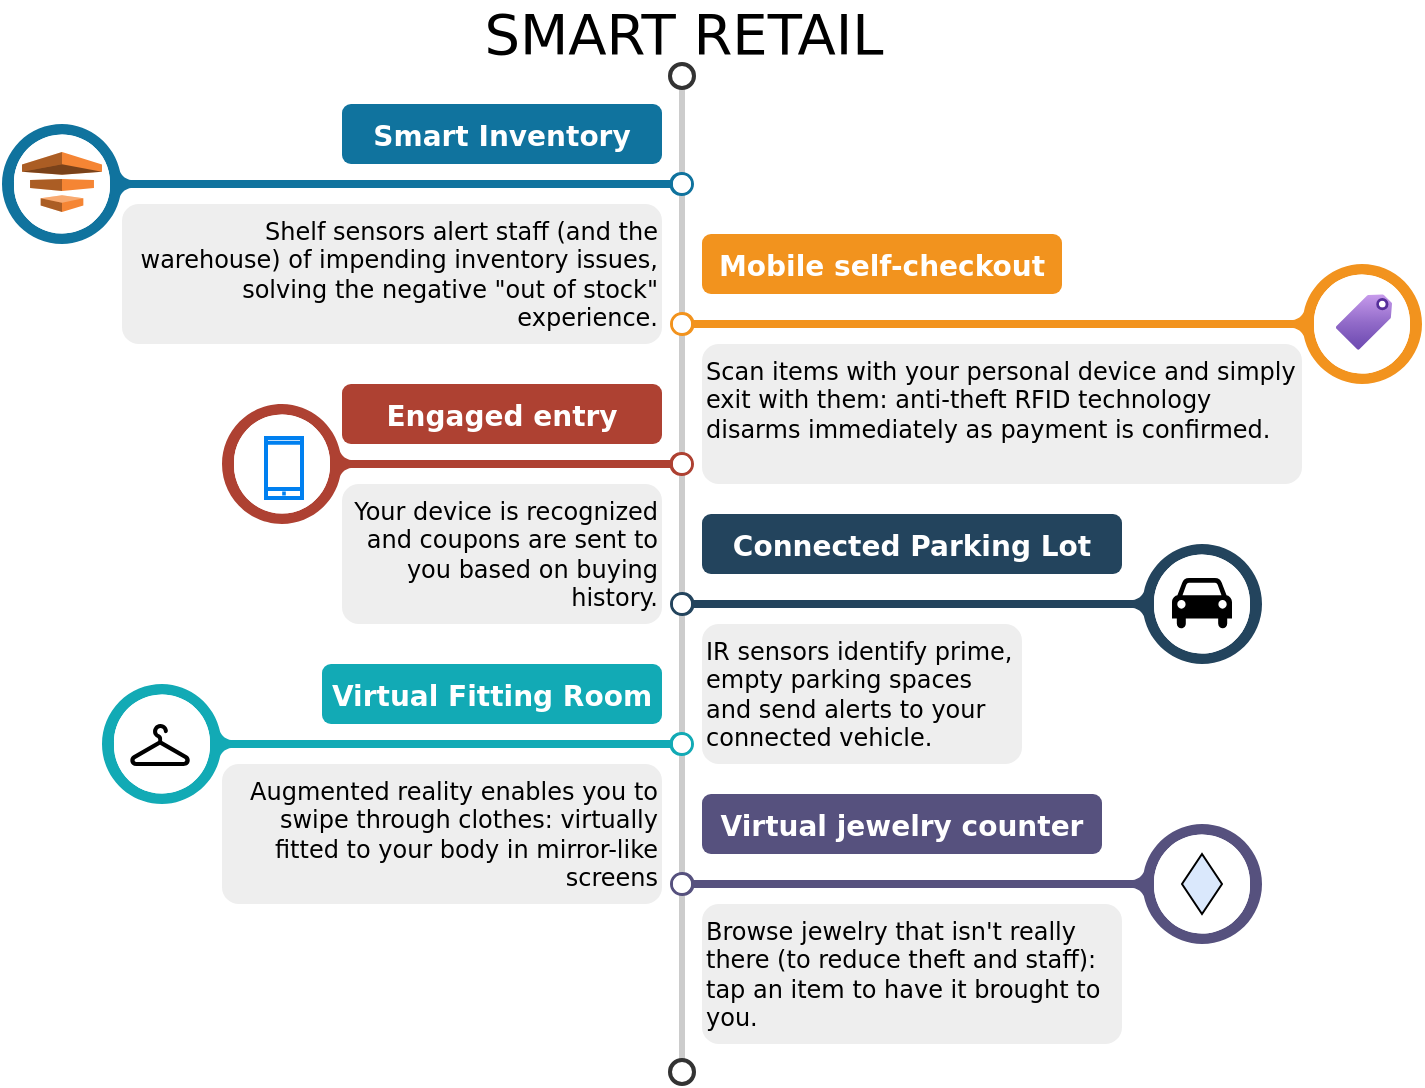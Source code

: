 <mxfile version="16.5.1" type="device"><diagram id="LXPzh4VM9rlLWIL1CeeI" name="Page-1"><mxGraphModel dx="1372" dy="817" grid="1" gridSize="10" guides="1" tooltips="1" connect="1" arrows="1" fold="1" page="1" pageScale="1" pageWidth="1169" pageHeight="827" math="0" shadow="0"><root><mxCell id="0"/><mxCell id="1" parent="0"/><mxCell id="KbFVmmduUD8LZWlEPofN-1" value="" style="endArrow=none;html=1;strokeWidth=3;strokeColor=#CCCCCC;labelBackgroundColor=none;fontSize=16;rounded=0;fontFamily=Dejavu Sans;" edge="1" source="KbFVmmduUD8LZWlEPofN-2" target="KbFVmmduUD8LZWlEPofN-3" parent="1"><mxGeometry relative="1" as="geometry"/></mxCell><mxCell id="KbFVmmduUD8LZWlEPofN-2" value="" style="ellipse;whiteSpace=wrap;html=1;aspect=fixed;shadow=0;fillColor=none;strokeColor=#333333;fontSize=16;align=center;strokeWidth=2;fontFamily=Dejavu Sans;" vertex="1" parent="1"><mxGeometry x="564" y="160" width="12" height="12" as="geometry"/></mxCell><mxCell id="KbFVmmduUD8LZWlEPofN-3" value="" style="ellipse;whiteSpace=wrap;html=1;aspect=fixed;shadow=0;fillColor=none;strokeColor=#333333;fontSize=16;align=center;strokeWidth=2;fontFamily=Dejavu Sans;" vertex="1" parent="1"><mxGeometry x="564" y="658" width="12" height="12" as="geometry"/></mxCell><mxCell id="KbFVmmduUD8LZWlEPofN-4" value="" style="verticalLabelPosition=middle;verticalAlign=middle;html=1;shape=mxgraph.infographic.circularCallout2;dy=15;strokeColor=#10739E;labelPosition=center;align=center;fontColor=#10739E;fontStyle=1;fontSize=24;shadow=0;direction=north;fontFamily=Dejavu Sans;" vertex="1" parent="1"><mxGeometry x="230" y="190" width="346" height="60" as="geometry"/></mxCell><mxCell id="KbFVmmduUD8LZWlEPofN-5" value="" style="verticalLabelPosition=middle;verticalAlign=middle;html=1;shape=mxgraph.infographic.circularCallout2;dy=15;strokeColor=#F2931E;labelPosition=center;align=center;fontColor=#F2931E;fontStyle=1;fontSize=24;shadow=0;direction=north;flipH=1;fontFamily=Dejavu Sans;" vertex="1" parent="1"><mxGeometry x="564" y="260" width="376" height="60" as="geometry"/></mxCell><mxCell id="KbFVmmduUD8LZWlEPofN-6" value="" style="verticalLabelPosition=middle;verticalAlign=middle;html=1;shape=mxgraph.infographic.circularCallout2;dy=15;strokeColor=#AE4132;labelPosition=center;align=center;fontColor=#10739E;fontStyle=1;fontSize=24;shadow=0;direction=north;fontFamily=Dejavu Sans;" vertex="1" parent="1"><mxGeometry x="340" y="330" width="236" height="60" as="geometry"/></mxCell><mxCell id="KbFVmmduUD8LZWlEPofN-7" value="" style="verticalLabelPosition=middle;verticalAlign=middle;html=1;shape=mxgraph.infographic.circularCallout2;dy=15;strokeColor=#23445D;labelPosition=center;align=center;fontColor=#10739E;fontStyle=1;fontSize=24;shadow=0;direction=north;flipH=1;fontFamily=Dejavu Sans;" vertex="1" parent="1"><mxGeometry x="564" y="400" width="296" height="60" as="geometry"/></mxCell><mxCell id="KbFVmmduUD8LZWlEPofN-8" value="" style="verticalLabelPosition=middle;verticalAlign=middle;html=1;shape=mxgraph.infographic.circularCallout2;dy=15;strokeColor=#12AAB5;labelPosition=center;align=center;fontColor=#10739E;fontStyle=1;fontSize=24;shadow=0;direction=north;fontFamily=Dejavu Sans;" vertex="1" parent="1"><mxGeometry x="280" y="470" width="296" height="60" as="geometry"/></mxCell><mxCell id="KbFVmmduUD8LZWlEPofN-9" value="" style="verticalLabelPosition=middle;verticalAlign=middle;html=1;shape=mxgraph.infographic.circularCallout2;dy=15;strokeColor=#56517E;labelPosition=center;align=center;fontColor=#10739E;fontStyle=1;fontSize=24;shadow=0;direction=north;flipH=1;fontFamily=Dejavu Sans;" vertex="1" parent="1"><mxGeometry x="564" y="540" width="296" height="60" as="geometry"/></mxCell><mxCell id="KbFVmmduUD8LZWlEPofN-10" value="Smart Inventory" style="fillColor=#10739E;strokecolor=none;rounded=1;fontColor=#FFFFFF;strokeColor=none;fontStyle=1;fontSize=14;fontFamily=Dejavu Sans;" vertex="1" parent="1"><mxGeometry x="400" y="180" width="160" height="30" as="geometry"/></mxCell><mxCell id="KbFVmmduUD8LZWlEPofN-11" value="Mobile self-checkout" style="fillColor=#F2931E;strokecolor=none;rounded=1;fontColor=#FFFFFF;strokeColor=none;fontStyle=1;fontSize=14;fontFamily=Dejavu Sans;" vertex="1" parent="1"><mxGeometry x="580" y="245" width="180" height="30" as="geometry"/></mxCell><mxCell id="KbFVmmduUD8LZWlEPofN-12" value="Engaged entry" style="fillColor=#AE4132;strokecolor=none;rounded=1;fontColor=#FFFFFF;strokeColor=none;fontStyle=1;fontSize=14;fontFamily=Dejavu Sans;" vertex="1" parent="1"><mxGeometry x="400" y="320" width="160" height="30" as="geometry"/></mxCell><mxCell id="KbFVmmduUD8LZWlEPofN-13" value="Connected Parking Lot" style="fillColor=#23445D;strokecolor=none;rounded=1;fontColor=#FFFFFF;strokeColor=none;fontStyle=1;fontSize=14;fontFamily=Dejavu Sans;" vertex="1" parent="1"><mxGeometry x="580" y="385" width="210" height="30" as="geometry"/></mxCell><mxCell id="KbFVmmduUD8LZWlEPofN-14" value="Virtual Fitting Room" style="fillColor=#12AAB5;strokecolor=none;rounded=1;fontColor=#FFFFFF;strokeColor=none;fontStyle=1;fontSize=14;fontFamily=Dejavu Sans;" vertex="1" parent="1"><mxGeometry x="390" y="460" width="170" height="30" as="geometry"/></mxCell><mxCell id="KbFVmmduUD8LZWlEPofN-15" value="Virtual jewelry counter" style="fillColor=#56517E;strokecolor=none;rounded=1;fontColor=#FFFFFF;strokeColor=none;fontStyle=1;fontSize=14;fontFamily=Dejavu Sans;" vertex="1" parent="1"><mxGeometry x="580" y="525" width="200" height="30" as="geometry"/></mxCell><mxCell id="KbFVmmduUD8LZWlEPofN-16" value="&lt;span style=&quot;white-space: pre&quot;&gt;&#9;&lt;/span&gt;Shelf sensors alert staff (and the warehouse) of impending inventory issues, solving the negative &quot;out of stock&quot; experience." style="rounded=1;strokeColor=none;fillColor=#EEEEEE;align=right;arcSize=12;verticalAlign=top;whiteSpace=wrap;html=1;fontSize=12;fontFamily=Dejavu Sans;" vertex="1" parent="1"><mxGeometry x="290" y="230" width="270" height="70" as="geometry"/></mxCell><mxCell id="KbFVmmduUD8LZWlEPofN-17" value="Scan items with your personal device and simply exit with them: anti-theft RFID technology disarms immediately as payment is confirmed." style="rounded=1;strokeColor=none;fillColor=#EEEEEE;align=left;arcSize=12;verticalAlign=top;whiteSpace=wrap;html=1;fontSize=12;fontFamily=Dejavu Sans;" vertex="1" parent="1"><mxGeometry x="580" y="300" width="300" height="70" as="geometry"/></mxCell><mxCell id="KbFVmmduUD8LZWlEPofN-18" value="Your device is recognized and coupons are sent to you based on buying history." style="rounded=1;strokeColor=none;fillColor=#EEEEEE;align=right;arcSize=12;verticalAlign=top;whiteSpace=wrap;html=1;fontSize=12;fontFamily=Dejavu Sans;" vertex="1" parent="1"><mxGeometry x="400" y="370" width="160" height="70" as="geometry"/></mxCell><mxCell id="KbFVmmduUD8LZWlEPofN-19" value="IR sensors identify prime, empty parking spaces and send alerts to your connected vehicle." style="rounded=1;strokeColor=none;fillColor=#EEEEEE;align=left;arcSize=12;verticalAlign=top;whiteSpace=wrap;html=1;fontSize=12;fontFamily=Dejavu Sans;" vertex="1" parent="1"><mxGeometry x="580" y="440" width="160" height="70" as="geometry"/></mxCell><mxCell id="KbFVmmduUD8LZWlEPofN-20" value="Augmented reality enables you to swipe through clothes: virtually fitted to your body in mirror-like screens" style="rounded=1;strokeColor=none;fillColor=#EEEEEE;align=right;arcSize=12;verticalAlign=top;whiteSpace=wrap;html=1;fontSize=12;fontFamily=Dejavu Sans;" vertex="1" parent="1"><mxGeometry x="340" y="510" width="220" height="70" as="geometry"/></mxCell><mxCell id="KbFVmmduUD8LZWlEPofN-21" value="Browse jewelry that isn't really there (to reduce theft and staff): tap an item to have it brought to you." style="rounded=1;strokeColor=none;fillColor=#EEEEEE;align=left;arcSize=12;verticalAlign=top;whiteSpace=wrap;html=1;fontSize=12;fontFamily=Dejavu Sans;" vertex="1" parent="1"><mxGeometry x="580" y="580" width="210" height="70" as="geometry"/></mxCell><mxCell id="KbFVmmduUD8LZWlEPofN-22" value="" style="outlineConnect=0;dashed=0;verticalLabelPosition=bottom;verticalAlign=top;align=center;html=1;shape=mxgraph.aws3.data_pipeline;fillColor=#F58534;gradientColor=none;fontFamily=Dejavu Sans;" vertex="1" parent="1"><mxGeometry x="240" y="204" width="40" height="30" as="geometry"/></mxCell><mxCell id="KbFVmmduUD8LZWlEPofN-23" value="" style="aspect=fixed;html=1;points=[];align=center;image;fontSize=12;image=img/lib/azure2/general/Tag.svg;fontFamily=Dejavu Sans;" vertex="1" parent="1"><mxGeometry x="897" y="275" width="28" height="28" as="geometry"/></mxCell><mxCell id="KbFVmmduUD8LZWlEPofN-24" value="" style="html=1;verticalLabelPosition=bottom;align=center;labelBackgroundColor=#ffffff;verticalAlign=top;strokeWidth=2;strokeColor=#0080F0;shadow=0;dashed=0;shape=mxgraph.ios7.icons.smartphone;fontFamily=Dejavu Sans;" vertex="1" parent="1"><mxGeometry x="362" y="347" width="18" height="30" as="geometry"/></mxCell><mxCell id="KbFVmmduUD8LZWlEPofN-25" value="" style="shape=mxgraph.signs.transportation.car_4;html=1;pointerEvents=1;fillColor=#000000;strokeColor=none;verticalLabelPosition=bottom;verticalAlign=top;align=center;fontFamily=Dejavu Sans;" vertex="1" parent="1"><mxGeometry x="815" y="417" width="30" height="26" as="geometry"/></mxCell><mxCell id="KbFVmmduUD8LZWlEPofN-26" value="" style="shape=mxgraph.signs.travel.coat_check;html=1;pointerEvents=1;fillColor=#000000;strokeColor=none;verticalLabelPosition=bottom;verticalAlign=top;align=center;fontFamily=Dejavu Sans;" vertex="1" parent="1"><mxGeometry x="294" y="490" width="30" height="21" as="geometry"/></mxCell><mxCell id="KbFVmmduUD8LZWlEPofN-28" value="" style="rhombus;whiteSpace=wrap;html=1;fontFamily=Dejavu Sans;fillColor=#dae8fc;strokeColor=#000000;" vertex="1" parent="1"><mxGeometry x="820" y="555" width="20" height="30" as="geometry"/></mxCell><mxCell id="KbFVmmduUD8LZWlEPofN-29" value="SMART RETAIL" style="text;html=1;strokeColor=none;fillColor=none;align=center;verticalAlign=middle;whiteSpace=wrap;rounded=0;fontFamily=Dejavu Sans;fontSize=28;" vertex="1" parent="1"><mxGeometry x="436" y="130" width="270" height="30" as="geometry"/></mxCell></root></mxGraphModel></diagram></mxfile>